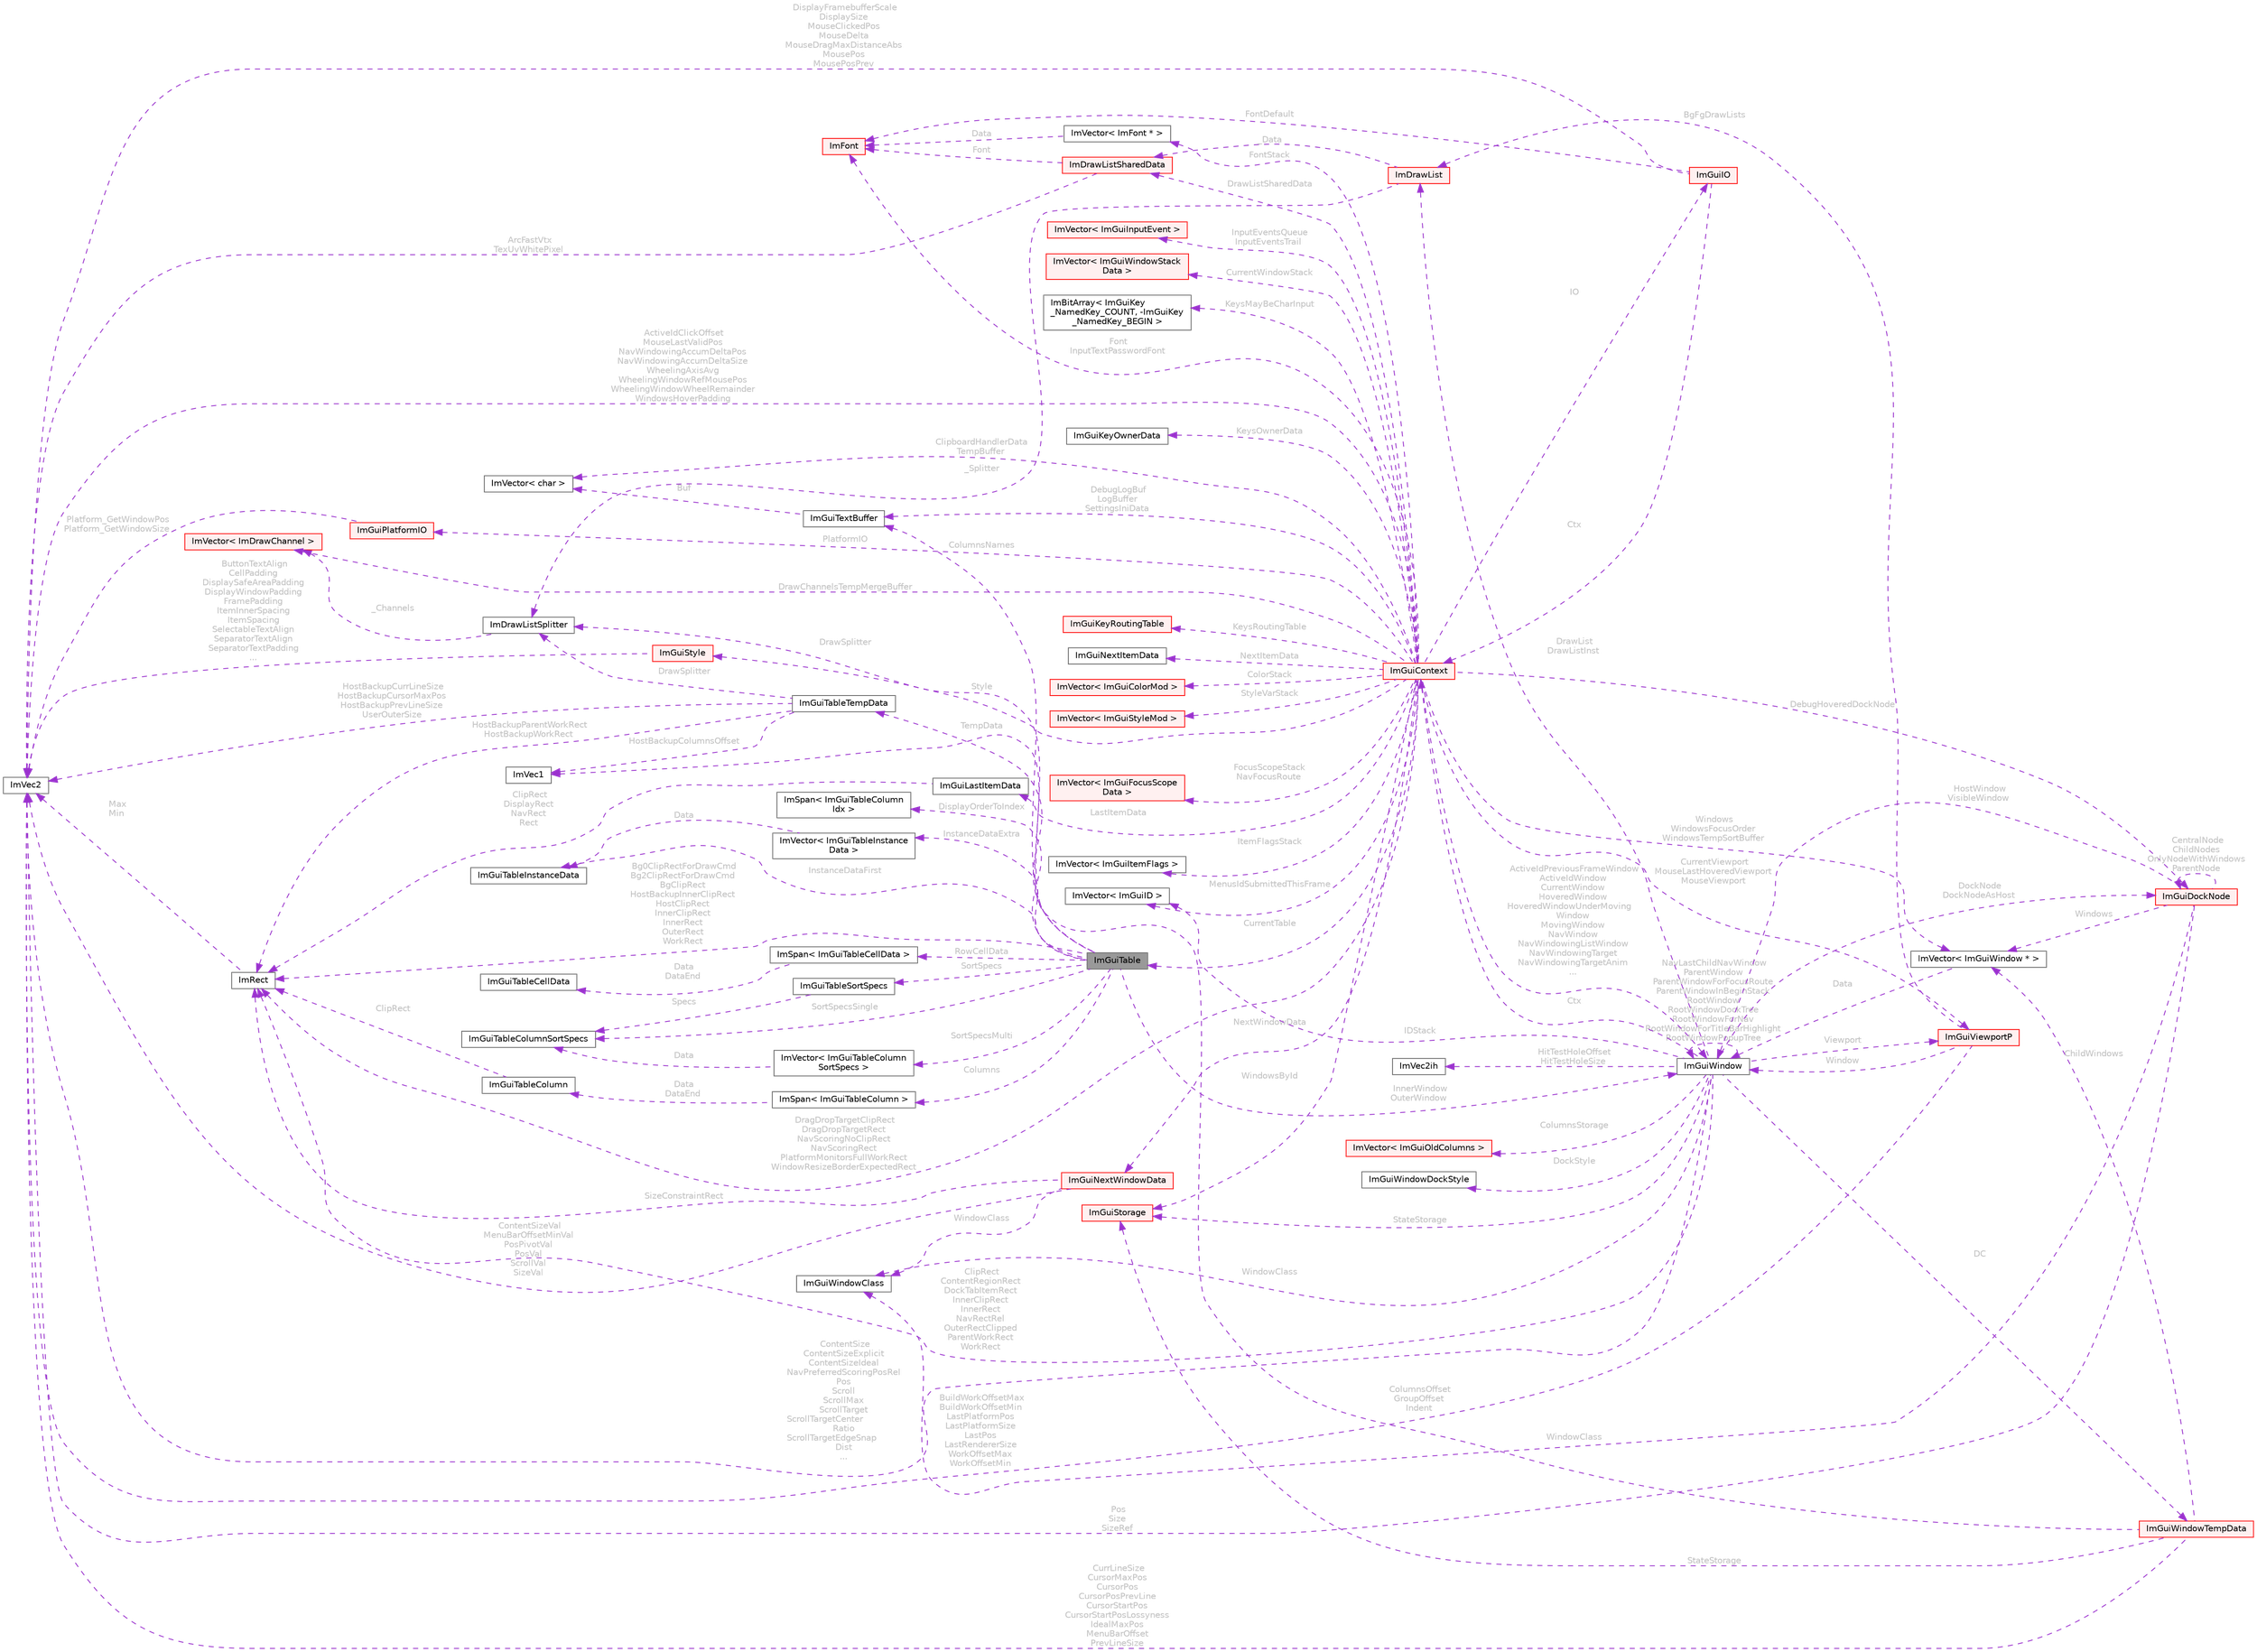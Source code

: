 digraph "ImGuiTable"
{
 // LATEX_PDF_SIZE
  bgcolor="transparent";
  edge [fontname=Helvetica,fontsize=10,labelfontname=Helvetica,labelfontsize=10];
  node [fontname=Helvetica,fontsize=10,shape=box,height=0.2,width=0.4];
  rankdir="LR";
  Node1 [id="Node000001",label="ImGuiTable",height=0.2,width=0.4,color="gray40", fillcolor="grey60", style="filled", fontcolor="black",tooltip=" "];
  Node2 -> Node1 [id="edge98_Node000001_Node000002",dir="back",color="darkorchid3",style="dashed",tooltip=" ",label=" TempData",fontcolor="grey" ];
  Node2 [id="Node000002",label="ImGuiTableTempData",height=0.2,width=0.4,color="gray40", fillcolor="white", style="filled",URL="$struct_im_gui_table_temp_data.html",tooltip=" "];
  Node3 -> Node2 [id="edge99_Node000002_Node000003",dir="back",color="darkorchid3",style="dashed",tooltip=" ",label=" HostBackupCurrLineSize\nHostBackupCursorMaxPos\nHostBackupPrevLineSize\nUserOuterSize",fontcolor="grey" ];
  Node3 [id="Node000003",label="ImVec2",height=0.2,width=0.4,color="gray40", fillcolor="white", style="filled",URL="$struct_im_vec2.html",tooltip=" "];
  Node4 -> Node2 [id="edge100_Node000002_Node000004",dir="back",color="darkorchid3",style="dashed",tooltip=" ",label=" DrawSplitter",fontcolor="grey" ];
  Node4 [id="Node000004",label="ImDrawListSplitter",height=0.2,width=0.4,color="gray40", fillcolor="white", style="filled",URL="$struct_im_draw_list_splitter.html",tooltip=" "];
  Node5 -> Node4 [id="edge101_Node000004_Node000005",dir="back",color="darkorchid3",style="dashed",tooltip=" ",label=" _Channels",fontcolor="grey" ];
  Node5 [id="Node000005",label="ImVector\< ImDrawChannel \>",height=0.2,width=0.4,color="red", fillcolor="#FFF0F0", style="filled",URL="$struct_im_vector.html",tooltip=" "];
  Node31 -> Node2 [id="edge102_Node000002_Node000031",dir="back",color="darkorchid3",style="dashed",tooltip=" ",label=" HostBackupParentWorkRect\nHostBackupWorkRect",fontcolor="grey" ];
  Node31 [id="Node000031",label="ImRect",height=0.2,width=0.4,color="gray40", fillcolor="white", style="filled",URL="$struct_im_rect.html",tooltip=" "];
  Node3 -> Node31 [id="edge103_Node000031_Node000003",dir="back",color="darkorchid3",style="dashed",tooltip=" ",label=" Max\nMin",fontcolor="grey" ];
  Node32 -> Node2 [id="edge104_Node000002_Node000032",dir="back",color="darkorchid3",style="dashed",tooltip=" ",label=" HostBackupColumnsOffset",fontcolor="grey" ];
  Node32 [id="Node000032",label="ImVec1",height=0.2,width=0.4,color="gray40", fillcolor="white", style="filled",URL="$struct_im_vec1.html",tooltip=" "];
  Node33 -> Node1 [id="edge105_Node000001_Node000033",dir="back",color="darkorchid3",style="dashed",tooltip=" ",label=" Columns",fontcolor="grey" ];
  Node33 [id="Node000033",label="ImSpan\< ImGuiTableColumn \>",height=0.2,width=0.4,color="gray40", fillcolor="white", style="filled",URL="$struct_im_span.html",tooltip=" "];
  Node34 -> Node33 [id="edge106_Node000033_Node000034",dir="back",color="darkorchid3",style="dashed",tooltip=" ",label=" Data\nDataEnd",fontcolor="grey" ];
  Node34 [id="Node000034",label="ImGuiTableColumn",height=0.2,width=0.4,color="gray40", fillcolor="white", style="filled",URL="$struct_im_gui_table_column.html",tooltip=" "];
  Node31 -> Node34 [id="edge107_Node000034_Node000031",dir="back",color="darkorchid3",style="dashed",tooltip=" ",label=" ClipRect",fontcolor="grey" ];
  Node35 -> Node1 [id="edge108_Node000001_Node000035",dir="back",color="darkorchid3",style="dashed",tooltip=" ",label=" DisplayOrderToIndex",fontcolor="grey" ];
  Node35 [id="Node000035",label="ImSpan\< ImGuiTableColumn\lIdx \>",height=0.2,width=0.4,color="gray40", fillcolor="white", style="filled",URL="$struct_im_span.html",tooltip=" "];
  Node36 -> Node1 [id="edge109_Node000001_Node000036",dir="back",color="darkorchid3",style="dashed",tooltip=" ",label=" RowCellData",fontcolor="grey" ];
  Node36 [id="Node000036",label="ImSpan\< ImGuiTableCellData \>",height=0.2,width=0.4,color="gray40", fillcolor="white", style="filled",URL="$struct_im_span.html",tooltip=" "];
  Node37 -> Node36 [id="edge110_Node000036_Node000037",dir="back",color="darkorchid3",style="dashed",tooltip=" ",label=" Data\nDataEnd",fontcolor="grey" ];
  Node37 [id="Node000037",label="ImGuiTableCellData",height=0.2,width=0.4,color="gray40", fillcolor="white", style="filled",URL="$struct_im_gui_table_cell_data.html",tooltip=" "];
  Node31 -> Node1 [id="edge111_Node000001_Node000031",dir="back",color="darkorchid3",style="dashed",tooltip=" ",label=" Bg0ClipRectForDrawCmd\nBg2ClipRectForDrawCmd\nBgClipRect\nHostBackupInnerClipRect\nHostClipRect\nInnerClipRect\nInnerRect\nOuterRect\nWorkRect",fontcolor="grey" ];
  Node38 -> Node1 [id="edge112_Node000001_Node000038",dir="back",color="darkorchid3",style="dashed",tooltip=" ",label=" InnerWindow\nOuterWindow",fontcolor="grey" ];
  Node38 [id="Node000038",label="ImGuiWindow",height=0.2,width=0.4,color="gray40", fillcolor="white", style="filled",URL="$struct_im_gui_window.html",tooltip=" "];
  Node39 -> Node38 [id="edge113_Node000038_Node000039",dir="back",color="darkorchid3",style="dashed",tooltip=" ",label=" Ctx",fontcolor="grey" ];
  Node39 [id="Node000039",label="ImGuiContext",height=0.2,width=0.4,color="red", fillcolor="#FFF0F0", style="filled",URL="$struct_im_gui_context.html",tooltip=" "];
  Node40 -> Node39 [id="edge114_Node000039_Node000040",dir="back",color="darkorchid3",style="dashed",tooltip=" ",label=" IO",fontcolor="grey" ];
  Node40 [id="Node000040",label="ImGuiIO",height=0.2,width=0.4,color="red", fillcolor="#FFF0F0", style="filled",URL="$struct_im_gui_i_o.html",tooltip=" "];
  Node3 -> Node40 [id="edge115_Node000040_Node000003",dir="back",color="darkorchid3",style="dashed",tooltip=" ",label=" DisplayFramebufferScale\nDisplaySize\nMouseClickedPos\nMouseDelta\nMouseDragMaxDistanceAbs\nMousePos\nMousePosPrev",fontcolor="grey" ];
  Node15 -> Node40 [id="edge116_Node000040_Node000015",dir="back",color="darkorchid3",style="dashed",tooltip=" ",label=" FontDefault",fontcolor="grey" ];
  Node15 [id="Node000015",label="ImFont",height=0.2,width=0.4,color="red", fillcolor="#FFF0F0", style="filled",URL="$struct_im_font.html",tooltip=" "];
  Node39 -> Node40 [id="edge117_Node000040_Node000039",dir="back",color="darkorchid3",style="dashed",tooltip=" ",label=" Ctx",fontcolor="grey" ];
  Node42 -> Node39 [id="edge118_Node000039_Node000042",dir="back",color="darkorchid3",style="dashed",tooltip=" ",label=" PlatformIO",fontcolor="grey" ];
  Node42 [id="Node000042",label="ImGuiPlatformIO",height=0.2,width=0.4,color="red", fillcolor="#FFF0F0", style="filled",URL="$struct_im_gui_platform_i_o.html",tooltip=" "];
  Node3 -> Node42 [id="edge119_Node000042_Node000003",dir="back",color="darkorchid3",style="dashed",tooltip=" ",label=" Platform_GetWindowPos\nPlatform_GetWindowSize",fontcolor="grey" ];
  Node49 -> Node39 [id="edge120_Node000039_Node000049",dir="back",color="darkorchid3",style="dashed",tooltip=" ",label=" Style",fontcolor="grey" ];
  Node49 [id="Node000049",label="ImGuiStyle",height=0.2,width=0.4,color="red", fillcolor="#FFF0F0", style="filled",URL="$struct_im_gui_style.html",tooltip=" "];
  Node3 -> Node49 [id="edge121_Node000049_Node000003",dir="back",color="darkorchid3",style="dashed",tooltip=" ",label=" ButtonTextAlign\nCellPadding\nDisplaySafeAreaPadding\nDisplayWindowPadding\nFramePadding\nItemInnerSpacing\nItemSpacing\nSelectableTextAlign\nSeparatorTextAlign\nSeparatorTextPadding\n...",fontcolor="grey" ];
  Node15 -> Node39 [id="edge122_Node000039_Node000015",dir="back",color="darkorchid3",style="dashed",tooltip=" ",label=" Font\nInputTextPasswordFont",fontcolor="grey" ];
  Node14 -> Node39 [id="edge123_Node000039_Node000014",dir="back",color="darkorchid3",style="dashed",tooltip=" ",label=" DrawListSharedData",fontcolor="grey" ];
  Node14 [id="Node000014",label="ImDrawListSharedData",height=0.2,width=0.4,color="red", fillcolor="#FFF0F0", style="filled",URL="$struct_im_draw_list_shared_data.html",tooltip=" "];
  Node3 -> Node14 [id="edge124_Node000014_Node000003",dir="back",color="darkorchid3",style="dashed",tooltip=" ",label=" ArcFastVtx\nTexUvWhitePixel",fontcolor="grey" ];
  Node15 -> Node14 [id="edge125_Node000014_Node000015",dir="back",color="darkorchid3",style="dashed",tooltip=" ",label=" Font",fontcolor="grey" ];
  Node50 -> Node39 [id="edge126_Node000039_Node000050",dir="back",color="darkorchid3",style="dashed",tooltip=" ",label=" InputEventsQueue\nInputEventsTrail",fontcolor="grey" ];
  Node50 [id="Node000050",label="ImVector\< ImGuiInputEvent \>",height=0.2,width=0.4,color="red", fillcolor="#FFF0F0", style="filled",URL="$struct_im_vector.html",tooltip=" "];
  Node59 -> Node39 [id="edge127_Node000039_Node000059",dir="back",color="darkorchid3",style="dashed",tooltip=" ",label=" Windows\nWindowsFocusOrder\nWindowsTempSortBuffer",fontcolor="grey" ];
  Node59 [id="Node000059",label="ImVector\< ImGuiWindow * \>",height=0.2,width=0.4,color="gray40", fillcolor="white", style="filled",URL="$struct_im_vector.html",tooltip=" "];
  Node38 -> Node59 [id="edge128_Node000059_Node000038",dir="back",color="darkorchid3",style="dashed",tooltip=" ",label=" Data",fontcolor="grey" ];
  Node60 -> Node39 [id="edge129_Node000039_Node000060",dir="back",color="darkorchid3",style="dashed",tooltip=" ",label=" CurrentWindowStack",fontcolor="grey" ];
  Node60 [id="Node000060",label="ImVector\< ImGuiWindowStack\lData \>",height=0.2,width=0.4,color="red", fillcolor="#FFF0F0", style="filled",URL="$struct_im_vector.html",tooltip=" "];
  Node64 -> Node39 [id="edge130_Node000039_Node000064",dir="back",color="darkorchid3",style="dashed",tooltip=" ",label=" WindowsById",fontcolor="grey" ];
  Node64 [id="Node000064",label="ImGuiStorage",height=0.2,width=0.4,color="red", fillcolor="#FFF0F0", style="filled",URL="$struct_im_gui_storage.html",tooltip=" "];
  Node3 -> Node39 [id="edge131_Node000039_Node000003",dir="back",color="darkorchid3",style="dashed",tooltip=" ",label=" ActiveIdClickOffset\nMouseLastValidPos\nNavWindowingAccumDeltaPos\nNavWindowingAccumDeltaSize\nWheelingAxisAvg\nWheelingWindowRefMousePos\nWheelingWindowWheelRemainder\nWindowsHoverPadding",fontcolor="grey" ];
  Node38 -> Node39 [id="edge132_Node000039_Node000038",dir="back",color="darkorchid3",style="dashed",tooltip=" ",label=" ActiveIdPreviousFrameWindow\nActiveIdWindow\nCurrentWindow\nHoveredWindow\nHoveredWindowUnderMoving\lWindow\nMovingWindow\nNavWindow\nNavWindowingListWindow\nNavWindowingTarget\nNavWindowingTargetAnim\n...",fontcolor="grey" ];
  Node67 -> Node39 [id="edge133_Node000039_Node000067",dir="back",color="darkorchid3",style="dashed",tooltip=" ",label=" KeysMayBeCharInput",fontcolor="grey" ];
  Node67 [id="Node000067",label="ImBitArray\< ImGuiKey\l_NamedKey_COUNT, -ImGuiKey\l_NamedKey_BEGIN \>",height=0.2,width=0.4,color="gray40", fillcolor="white", style="filled",URL="$struct_im_bit_array.html",tooltip=" "];
  Node68 -> Node39 [id="edge134_Node000039_Node000068",dir="back",color="darkorchid3",style="dashed",tooltip=" ",label=" KeysOwnerData",fontcolor="grey" ];
  Node68 [id="Node000068",label="ImGuiKeyOwnerData",height=0.2,width=0.4,color="gray40", fillcolor="white", style="filled",URL="$struct_im_gui_key_owner_data.html",tooltip=" "];
  Node69 -> Node39 [id="edge135_Node000039_Node000069",dir="back",color="darkorchid3",style="dashed",tooltip=" ",label=" KeysRoutingTable",fontcolor="grey" ];
  Node69 [id="Node000069",label="ImGuiKeyRoutingTable",height=0.2,width=0.4,color="red", fillcolor="#FFF0F0", style="filled",URL="$struct_im_gui_key_routing_table.html",tooltip=" "];
  Node72 -> Node39 [id="edge136_Node000039_Node000072",dir="back",color="darkorchid3",style="dashed",tooltip=" ",label=" NextItemData",fontcolor="grey" ];
  Node72 [id="Node000072",label="ImGuiNextItemData",height=0.2,width=0.4,color="gray40", fillcolor="white", style="filled",URL="$struct_im_gui_next_item_data.html",tooltip=" "];
  Node62 -> Node39 [id="edge137_Node000039_Node000062",dir="back",color="darkorchid3",style="dashed",tooltip=" ",label=" LastItemData",fontcolor="grey" ];
  Node62 [id="Node000062",label="ImGuiLastItemData",height=0.2,width=0.4,color="gray40", fillcolor="white", style="filled",URL="$struct_im_gui_last_item_data.html",tooltip=" "];
  Node31 -> Node62 [id="edge138_Node000062_Node000031",dir="back",color="darkorchid3",style="dashed",tooltip=" ",label=" ClipRect\nDisplayRect\nNavRect\nRect",fontcolor="grey" ];
  Node73 -> Node39 [id="edge139_Node000039_Node000073",dir="back",color="darkorchid3",style="dashed",tooltip=" ",label=" NextWindowData",fontcolor="grey" ];
  Node73 [id="Node000073",label="ImGuiNextWindowData",height=0.2,width=0.4,color="red", fillcolor="#FFF0F0", style="filled",URL="$struct_im_gui_next_window_data.html",tooltip=" "];
  Node3 -> Node73 [id="edge140_Node000073_Node000003",dir="back",color="darkorchid3",style="dashed",tooltip=" ",label=" ContentSizeVal\nMenuBarOffsetMinVal\nPosPivotVal\nPosVal\nScrollVal\nSizeVal",fontcolor="grey" ];
  Node31 -> Node73 [id="edge141_Node000073_Node000031",dir="back",color="darkorchid3",style="dashed",tooltip=" ",label=" SizeConstraintRect",fontcolor="grey" ];
  Node75 -> Node73 [id="edge142_Node000073_Node000075",dir="back",color="darkorchid3",style="dashed",tooltip=" ",label=" WindowClass",fontcolor="grey" ];
  Node75 [id="Node000075",label="ImGuiWindowClass",height=0.2,width=0.4,color="gray40", fillcolor="white", style="filled",URL="$struct_im_gui_window_class.html",tooltip=" "];
  Node76 -> Node39 [id="edge143_Node000039_Node000076",dir="back",color="darkorchid3",style="dashed",tooltip=" ",label=" ColorStack",fontcolor="grey" ];
  Node76 [id="Node000076",label="ImVector\< ImGuiColorMod \>",height=0.2,width=0.4,color="red", fillcolor="#FFF0F0", style="filled",URL="$struct_im_vector.html",tooltip=" "];
  Node78 -> Node39 [id="edge144_Node000039_Node000078",dir="back",color="darkorchid3",style="dashed",tooltip=" ",label=" StyleVarStack",fontcolor="grey" ];
  Node78 [id="Node000078",label="ImVector\< ImGuiStyleMod \>",height=0.2,width=0.4,color="red", fillcolor="#FFF0F0", style="filled",URL="$struct_im_vector.html",tooltip=" "];
  Node21 -> Node39 [id="edge145_Node000039_Node000021",dir="back",color="darkorchid3",style="dashed",tooltip=" ",label=" FontStack",fontcolor="grey" ];
  Node21 [id="Node000021",label="ImVector\< ImFont * \>",height=0.2,width=0.4,color="gray40", fillcolor="white", style="filled",URL="$struct_im_vector.html",tooltip=" "];
  Node15 -> Node21 [id="edge146_Node000021_Node000015",dir="back",color="darkorchid3",style="dashed",tooltip=" ",label=" Data",fontcolor="grey" ];
  Node80 -> Node39 [id="edge147_Node000039_Node000080",dir="back",color="darkorchid3",style="dashed",tooltip=" ",label=" FocusScopeStack\nNavFocusRoute",fontcolor="grey" ];
  Node80 [id="Node000080",label="ImVector\< ImGuiFocusScope\lData \>",height=0.2,width=0.4,color="red", fillcolor="#FFF0F0", style="filled",URL="$struct_im_vector.html",tooltip=" "];
  Node82 -> Node39 [id="edge148_Node000039_Node000082",dir="back",color="darkorchid3",style="dashed",tooltip=" ",label=" ItemFlagsStack",fontcolor="grey" ];
  Node82 [id="Node000082",label="ImVector\< ImGuiItemFlags \>",height=0.2,width=0.4,color="gray40", fillcolor="white", style="filled",URL="$struct_im_vector.html",tooltip=" "];
  Node90 -> Node39 [id="edge149_Node000039_Node000090",dir="back",color="darkorchid3",style="dashed",tooltip=" ",label=" CurrentViewport\nMouseLastHoveredViewport\nMouseViewport",fontcolor="grey" ];
  Node90 [id="Node000090",label="ImGuiViewportP",height=0.2,width=0.4,color="red", fillcolor="#FFF0F0", style="filled",URL="$struct_im_gui_viewport_p.html",tooltip=" "];
  Node38 -> Node90 [id="edge150_Node000090_Node000038",dir="back",color="darkorchid3",style="dashed",tooltip=" ",label=" Window",fontcolor="grey" ];
  Node3 -> Node90 [id="edge151_Node000090_Node000003",dir="back",color="darkorchid3",style="dashed",tooltip=" ",label=" BuildWorkOffsetMax\nBuildWorkOffsetMin\nLastPlatformPos\nLastPlatformSize\nLastPos\nLastRendererSize\nWorkOffsetMax\nWorkOffsetMin",fontcolor="grey" ];
  Node10 -> Node90 [id="edge152_Node000090_Node000010",dir="back",color="darkorchid3",style="dashed",tooltip=" ",label=" BgFgDrawLists",fontcolor="grey" ];
  Node10 [id="Node000010",label="ImDrawList",height=0.2,width=0.4,color="red", fillcolor="#FFF0F0", style="filled",URL="$struct_im_draw_list.html",tooltip=" "];
  Node14 -> Node10 [id="edge153_Node000010_Node000014",dir="back",color="darkorchid3",style="dashed",tooltip=" ",label=" _Data",fontcolor="grey" ];
  Node4 -> Node10 [id="edge154_Node000010_Node000004",dir="back",color="darkorchid3",style="dashed",tooltip=" ",label=" _Splitter",fontcolor="grey" ];
  Node31 -> Node39 [id="edge155_Node000039_Node000031",dir="back",color="darkorchid3",style="dashed",tooltip=" ",label=" DragDropTargetClipRect\nDragDropTargetRect\nNavScoringNoClipRect\nNavScoringRect\nPlatformMonitorsFullWorkRect\nWindowResizeBorderExpectedRect",fontcolor="grey" ];
  Node1 -> Node39 [id="edge156_Node000039_Node000001",dir="back",color="darkorchid3",style="dashed",tooltip=" ",label=" CurrentTable",fontcolor="grey" ];
  Node5 -> Node39 [id="edge157_Node000039_Node000005",dir="back",color="darkorchid3",style="dashed",tooltip=" ",label=" DrawChannelsTempMergeBuffer",fontcolor="grey" ];
  Node107 -> Node39 [id="edge158_Node000039_Node000107",dir="back",color="darkorchid3",style="dashed",tooltip=" ",label=" ClipboardHandlerData\nTempBuffer",fontcolor="grey" ];
  Node107 [id="Node000107",label="ImVector\< char \>",height=0.2,width=0.4,color="gray40", fillcolor="white", style="filled",URL="$struct_im_vector.html",tooltip=" "];
  Node117 -> Node39 [id="edge159_Node000039_Node000117",dir="back",color="darkorchid3",style="dashed",tooltip=" ",label=" MenusIdSubmittedThisFrame",fontcolor="grey" ];
  Node117 [id="Node000117",label="ImVector\< ImGuiID \>",height=0.2,width=0.4,color="gray40", fillcolor="white", style="filled",URL="$struct_im_vector.html",tooltip=" "];
  Node106 -> Node39 [id="edge160_Node000039_Node000106",dir="back",color="darkorchid3",style="dashed",tooltip=" ",label=" DebugLogBuf\nLogBuffer\nSettingsIniData",fontcolor="grey" ];
  Node106 [id="Node000106",label="ImGuiTextBuffer",height=0.2,width=0.4,color="gray40", fillcolor="white", style="filled",URL="$struct_im_gui_text_buffer.html",tooltip=" "];
  Node107 -> Node106 [id="edge161_Node000106_Node000107",dir="back",color="darkorchid3",style="dashed",tooltip=" ",label=" Buf",fontcolor="grey" ];
  Node124 -> Node39 [id="edge162_Node000039_Node000124",dir="back",color="darkorchid3",style="dashed",tooltip=" ",label=" DebugHoveredDockNode",fontcolor="grey" ];
  Node124 [id="Node000124",label="ImGuiDockNode",height=0.2,width=0.4,color="red", fillcolor="#FFF0F0", style="filled",URL="$struct_im_gui_dock_node.html",tooltip=" "];
  Node124 -> Node124 [id="edge163_Node000124_Node000124",dir="back",color="darkorchid3",style="dashed",tooltip=" ",label=" CentralNode\nChildNodes\nOnlyNodeWithWindows\nParentNode",fontcolor="grey" ];
  Node59 -> Node124 [id="edge164_Node000124_Node000059",dir="back",color="darkorchid3",style="dashed",tooltip=" ",label=" Windows",fontcolor="grey" ];
  Node3 -> Node124 [id="edge165_Node000124_Node000003",dir="back",color="darkorchid3",style="dashed",tooltip=" ",label=" Pos\nSize\nSizeRef",fontcolor="grey" ];
  Node75 -> Node124 [id="edge166_Node000124_Node000075",dir="back",color="darkorchid3",style="dashed",tooltip=" ",label=" WindowClass",fontcolor="grey" ];
  Node38 -> Node124 [id="edge167_Node000124_Node000038",dir="back",color="darkorchid3",style="dashed",tooltip=" ",label=" HostWindow\nVisibleWindow",fontcolor="grey" ];
  Node75 -> Node38 [id="edge168_Node000038_Node000075",dir="back",color="darkorchid3",style="dashed",tooltip=" ",label=" WindowClass",fontcolor="grey" ];
  Node90 -> Node38 [id="edge169_Node000038_Node000090",dir="back",color="darkorchid3",style="dashed",tooltip=" ",label=" Viewport",fontcolor="grey" ];
  Node3 -> Node38 [id="edge170_Node000038_Node000003",dir="back",color="darkorchid3",style="dashed",tooltip=" ",label=" ContentSize\nContentSizeExplicit\nContentSizeIdeal\nNavPreferredScoringPosRel\nPos\nScroll\nScrollMax\nScrollTarget\nScrollTargetCenter\lRatio\nScrollTargetEdgeSnap\lDist\n...",fontcolor="grey" ];
  Node117 -> Node38 [id="edge171_Node000038_Node000117",dir="back",color="darkorchid3",style="dashed",tooltip=" ",label=" IDStack",fontcolor="grey" ];
  Node142 -> Node38 [id="edge172_Node000038_Node000142",dir="back",color="darkorchid3",style="dashed",tooltip=" ",label=" DC",fontcolor="grey" ];
  Node142 [id="Node000142",label="ImGuiWindowTempData",height=0.2,width=0.4,color="red", fillcolor="#FFF0F0", style="filled",URL="$struct_im_gui_window_temp_data.html",tooltip=" "];
  Node3 -> Node142 [id="edge173_Node000142_Node000003",dir="back",color="darkorchid3",style="dashed",tooltip=" ",label=" CurrLineSize\nCursorMaxPos\nCursorPos\nCursorPosPrevLine\nCursorStartPos\nCursorStartPosLossyness\nIdealMaxPos\nMenuBarOffset\nPrevLineSize",fontcolor="grey" ];
  Node32 -> Node142 [id="edge174_Node000142_Node000032",dir="back",color="darkorchid3",style="dashed",tooltip=" ",label=" ColumnsOffset\nGroupOffset\nIndent",fontcolor="grey" ];
  Node59 -> Node142 [id="edge175_Node000142_Node000059",dir="back",color="darkorchid3",style="dashed",tooltip=" ",label=" ChildWindows",fontcolor="grey" ];
  Node64 -> Node142 [id="edge176_Node000142_Node000064",dir="back",color="darkorchid3",style="dashed",tooltip=" ",label=" StateStorage",fontcolor="grey" ];
  Node31 -> Node38 [id="edge177_Node000038_Node000031",dir="back",color="darkorchid3",style="dashed",tooltip=" ",label=" ClipRect\nContentRegionRect\nDockTabItemRect\nInnerClipRect\nInnerRect\nNavRectRel\nOuterRectClipped\nParentWorkRect\nWorkRect",fontcolor="grey" ];
  Node127 -> Node38 [id="edge178_Node000038_Node000127",dir="back",color="darkorchid3",style="dashed",tooltip=" ",label=" HitTestHoleOffset\nHitTestHoleSize",fontcolor="grey" ];
  Node127 [id="Node000127",label="ImVec2ih",height=0.2,width=0.4,color="gray40", fillcolor="white", style="filled",URL="$struct_im_vec2ih.html",tooltip=" "];
  Node64 -> Node38 [id="edge179_Node000038_Node000064",dir="back",color="darkorchid3",style="dashed",tooltip=" ",label=" StateStorage",fontcolor="grey" ];
  Node147 -> Node38 [id="edge180_Node000038_Node000147",dir="back",color="darkorchid3",style="dashed",tooltip=" ",label=" ColumnsStorage",fontcolor="grey" ];
  Node147 [id="Node000147",label="ImVector\< ImGuiOldColumns \>",height=0.2,width=0.4,color="red", fillcolor="#FFF0F0", style="filled",URL="$struct_im_vector.html",tooltip=" "];
  Node10 -> Node38 [id="edge181_Node000038_Node000010",dir="back",color="darkorchid3",style="dashed",tooltip=" ",label=" DrawList\nDrawListInst",fontcolor="grey" ];
  Node38 -> Node38 [id="edge182_Node000038_Node000038",dir="back",color="darkorchid3",style="dashed",tooltip=" ",label=" NavLastChildNavWindow\nParentWindow\nParentWindowForFocusRoute\nParentWindowInBeginStack\nRootWindow\nRootWindowDockTree\nRootWindowForNav\nRootWindowForTitleBarHighlight\nRootWindowPopupTree",fontcolor="grey" ];
  Node148 -> Node38 [id="edge183_Node000038_Node000148",dir="back",color="darkorchid3",style="dashed",tooltip=" ",label=" DockStyle",fontcolor="grey" ];
  Node148 [id="Node000148",label="ImGuiWindowDockStyle",height=0.2,width=0.4,color="gray40", fillcolor="white", style="filled",URL="$struct_im_gui_window_dock_style.html",tooltip=" "];
  Node124 -> Node38 [id="edge184_Node000038_Node000124",dir="back",color="darkorchid3",style="dashed",tooltip=" ",label=" DockNode\nDockNodeAsHost",fontcolor="grey" ];
  Node106 -> Node1 [id="edge185_Node000001_Node000106",dir="back",color="darkorchid3",style="dashed",tooltip=" ",label=" ColumnsNames",fontcolor="grey" ];
  Node4 -> Node1 [id="edge186_Node000001_Node000004",dir="back",color="darkorchid3",style="dashed",tooltip=" ",label=" DrawSplitter",fontcolor="grey" ];
  Node149 -> Node1 [id="edge187_Node000001_Node000149",dir="back",color="darkorchid3",style="dashed",tooltip=" ",label=" InstanceDataFirst",fontcolor="grey" ];
  Node149 [id="Node000149",label="ImGuiTableInstanceData",height=0.2,width=0.4,color="gray40", fillcolor="white", style="filled",URL="$struct_im_gui_table_instance_data.html",tooltip=" "];
  Node150 -> Node1 [id="edge188_Node000001_Node000150",dir="back",color="darkorchid3",style="dashed",tooltip=" ",label=" InstanceDataExtra",fontcolor="grey" ];
  Node150 [id="Node000150",label="ImVector\< ImGuiTableInstance\lData \>",height=0.2,width=0.4,color="gray40", fillcolor="white", style="filled",URL="$struct_im_vector.html",tooltip=" "];
  Node149 -> Node150 [id="edge189_Node000150_Node000149",dir="back",color="darkorchid3",style="dashed",tooltip=" ",label=" Data",fontcolor="grey" ];
  Node151 -> Node1 [id="edge190_Node000001_Node000151",dir="back",color="darkorchid3",style="dashed",tooltip=" ",label=" SortSpecsSingle",fontcolor="grey" ];
  Node151 [id="Node000151",label="ImGuiTableColumnSortSpecs",height=0.2,width=0.4,color="gray40", fillcolor="white", style="filled",URL="$struct_im_gui_table_column_sort_specs.html",tooltip=" "];
  Node152 -> Node1 [id="edge191_Node000001_Node000152",dir="back",color="darkorchid3",style="dashed",tooltip=" ",label=" SortSpecsMulti",fontcolor="grey" ];
  Node152 [id="Node000152",label="ImVector\< ImGuiTableColumn\lSortSpecs \>",height=0.2,width=0.4,color="gray40", fillcolor="white", style="filled",URL="$struct_im_vector.html",tooltip=" "];
  Node151 -> Node152 [id="edge192_Node000152_Node000151",dir="back",color="darkorchid3",style="dashed",tooltip=" ",label=" Data",fontcolor="grey" ];
  Node153 -> Node1 [id="edge193_Node000001_Node000153",dir="back",color="darkorchid3",style="dashed",tooltip=" ",label=" SortSpecs",fontcolor="grey" ];
  Node153 [id="Node000153",label="ImGuiTableSortSpecs",height=0.2,width=0.4,color="gray40", fillcolor="white", style="filled",URL="$struct_im_gui_table_sort_specs.html",tooltip=" "];
  Node151 -> Node153 [id="edge194_Node000153_Node000151",dir="back",color="darkorchid3",style="dashed",tooltip=" ",label=" Specs",fontcolor="grey" ];
}
